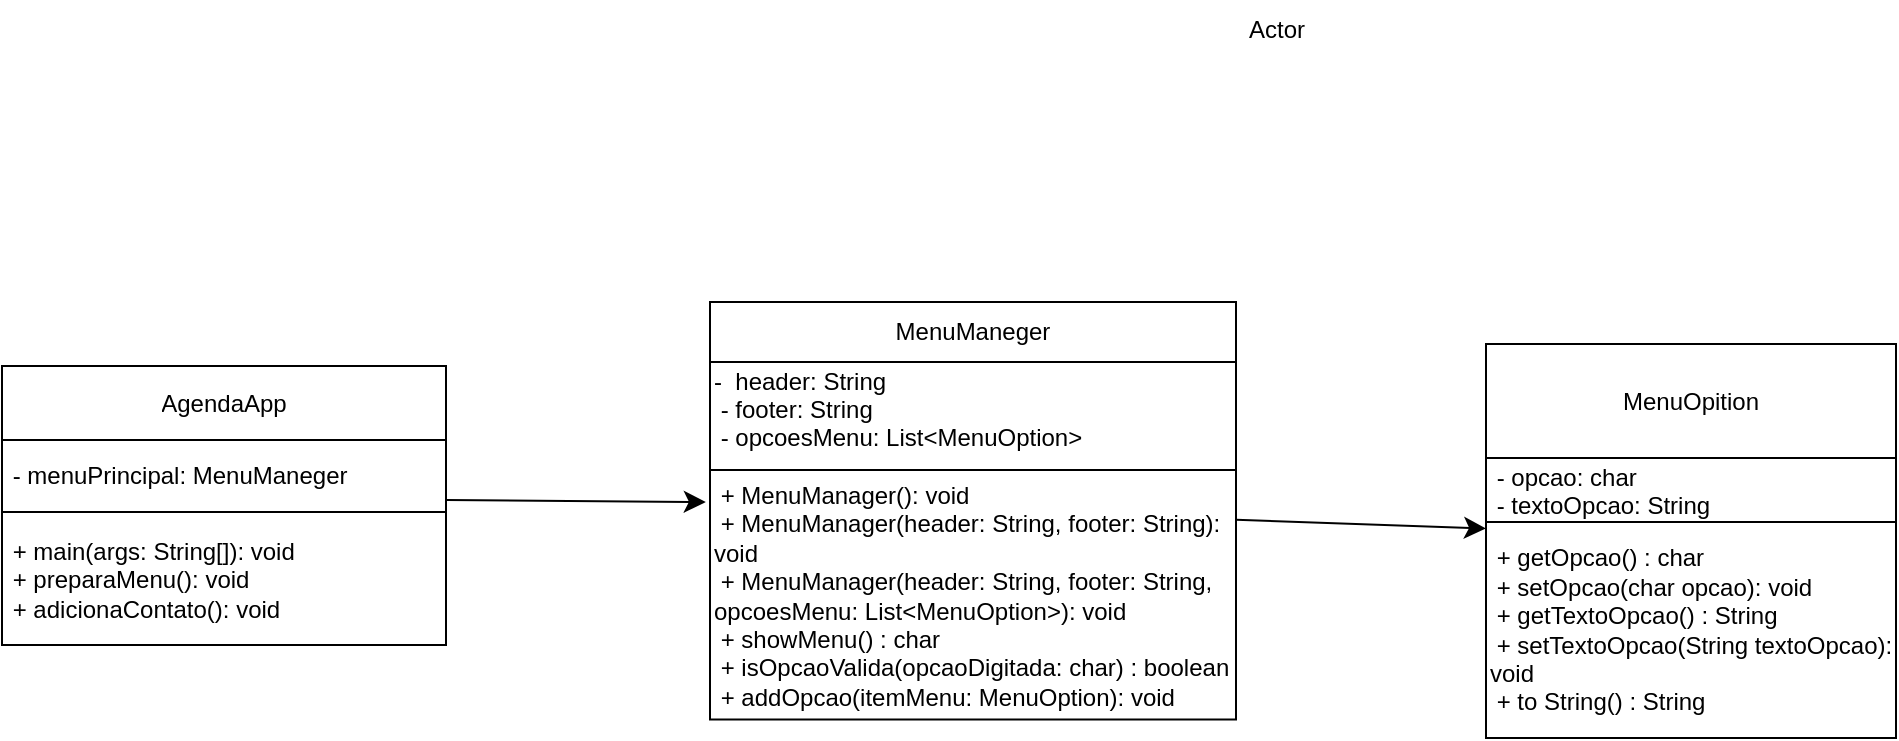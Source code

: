 <mxfile version="24.7.13">
  <diagram name="Página-1" id="hXu8i39B8xi2bHfzjZRC">
    <mxGraphModel dx="1396" dy="1229" grid="0" gridSize="10" guides="1" tooltips="1" connect="1" arrows="1" fold="1" page="0" pageScale="1" pageWidth="827" pageHeight="1169" math="0" shadow="0">
      <root>
        <mxCell id="0" />
        <mxCell id="1" parent="0" />
        <mxCell id="sTZV90ieUZX_DQnjYFJr-1" value="" style="shape=table;startSize=0;container=1;collapsible=0;childLayout=tableLayout;" parent="1" vertex="1">
          <mxGeometry x="-27" y="-17" width="263" height="208.75" as="geometry" />
        </mxCell>
        <mxCell id="sTZV90ieUZX_DQnjYFJr-2" value="" style="shape=tableRow;horizontal=0;startSize=0;swimlaneHead=0;swimlaneBody=0;strokeColor=inherit;top=0;left=0;bottom=0;right=0;collapsible=0;dropTarget=0;fillColor=none;points=[[0,0.5],[1,0.5]];portConstraint=eastwest;" parent="sTZV90ieUZX_DQnjYFJr-1" vertex="1">
          <mxGeometry width="263" height="30" as="geometry" />
        </mxCell>
        <mxCell id="sTZV90ieUZX_DQnjYFJr-3" value="MenuManeger" style="shape=partialRectangle;html=1;whiteSpace=wrap;connectable=0;strokeColor=inherit;overflow=hidden;fillColor=none;top=0;left=0;bottom=0;right=0;pointerEvents=1;" parent="sTZV90ieUZX_DQnjYFJr-2" vertex="1">
          <mxGeometry width="263" height="30" as="geometry">
            <mxRectangle width="263" height="30" as="alternateBounds" />
          </mxGeometry>
        </mxCell>
        <mxCell id="sTZV90ieUZX_DQnjYFJr-4" value="" style="shape=tableRow;horizontal=0;startSize=0;swimlaneHead=0;swimlaneBody=0;strokeColor=inherit;top=0;left=0;bottom=0;right=0;collapsible=0;dropTarget=0;fillColor=none;points=[[0,0.5],[1,0.5]];portConstraint=eastwest;" parent="sTZV90ieUZX_DQnjYFJr-1" vertex="1">
          <mxGeometry y="30" width="263" height="54" as="geometry" />
        </mxCell>
        <mxCell id="sTZV90ieUZX_DQnjYFJr-5" value="-&amp;nbsp; header: String&lt;div&gt;&amp;nbsp;- footer: String&lt;/div&gt;&lt;div&gt;&amp;nbsp;- opcoesMenu: List&amp;lt;MenuOption&amp;gt;&lt;br&gt;&lt;div&gt;&lt;br&gt;&lt;/div&gt;&lt;/div&gt;" style="shape=partialRectangle;html=1;whiteSpace=wrap;connectable=0;strokeColor=inherit;overflow=hidden;fillColor=none;top=0;left=0;bottom=0;right=0;pointerEvents=1;align=left;" parent="sTZV90ieUZX_DQnjYFJr-4" vertex="1">
          <mxGeometry width="263" height="54" as="geometry">
            <mxRectangle width="263" height="54" as="alternateBounds" />
          </mxGeometry>
        </mxCell>
        <mxCell id="SLosyMAJMCuQMAOhSxlP-2" style="edgeStyle=none;curved=1;rounded=0;orthogonalLoop=1;jettySize=auto;html=1;exitX=1;exitY=0.5;exitDx=0;exitDy=0;fontSize=12;startSize=8;endSize=8;" edge="1" parent="sTZV90ieUZX_DQnjYFJr-1" source="sTZV90ieUZX_DQnjYFJr-6" target="sTZV90ieUZX_DQnjYFJr-6">
          <mxGeometry relative="1" as="geometry" />
        </mxCell>
        <mxCell id="sTZV90ieUZX_DQnjYFJr-6" value="" style="shape=tableRow;horizontal=0;startSize=0;swimlaneHead=0;swimlaneBody=0;strokeColor=inherit;top=0;left=0;bottom=0;right=0;collapsible=0;dropTarget=0;fillColor=none;points=[[0,0.5],[1,0.5]];portConstraint=eastwest;" parent="sTZV90ieUZX_DQnjYFJr-1" vertex="1">
          <mxGeometry y="84" width="263" height="125" as="geometry" />
        </mxCell>
        <mxCell id="sTZV90ieUZX_DQnjYFJr-7" value="&lt;span style=&quot;&quot;&gt;&amp;nbsp;+ MenuManager(): void&lt;/span&gt;&lt;div&gt;&lt;div&gt;&lt;span style=&quot;&quot;&gt;&amp;nbsp;+ MenuManager(header: String,&amp;nbsp;&lt;/span&gt;&lt;span style=&quot;&quot;&gt;footer: String): void&lt;/span&gt;&lt;div&gt;&lt;span style=&quot;&quot;&gt;&amp;nbsp;+ MenuManager(header: String,&amp;nbsp;&lt;/span&gt;&lt;span style=&quot;&quot;&gt;footer: String,&amp;nbsp; opcoesMenu:&amp;nbsp;&lt;/span&gt;&lt;span style=&quot;&quot;&gt;List&amp;lt;MenuOption&amp;gt;): void&lt;/span&gt;&lt;br style=&quot;padding: 0px; margin: 0px;&quot;&gt;&lt;span style=&quot;&quot;&gt;&amp;nbsp;+ showMenu() : char&amp;nbsp;&lt;/span&gt;&lt;br style=&quot;padding: 0px; margin: 0px;&quot;&gt;&lt;span style=&quot;&quot;&gt;&amp;nbsp;+ isOpcaoValida(opcaoDigitada:&amp;nbsp;&lt;/span&gt;&lt;span style=&quot;&quot;&gt;char) : boolean&lt;/span&gt;&lt;/div&gt;&lt;div&gt;&lt;span style=&quot;&quot;&gt;&amp;nbsp;+ addOpcao(itemMenu: MenuOption): void&lt;/span&gt;&lt;/div&gt;&lt;/div&gt;&lt;/div&gt;" style="shape=partialRectangle;html=1;whiteSpace=wrap;connectable=0;strokeColor=inherit;overflow=hidden;fillColor=none;top=0;left=0;bottom=0;right=0;pointerEvents=1;align=left;" parent="sTZV90ieUZX_DQnjYFJr-6" vertex="1">
          <mxGeometry width="263" height="125" as="geometry">
            <mxRectangle width="263" height="125" as="alternateBounds" />
          </mxGeometry>
        </mxCell>
        <mxCell id="sTZV90ieUZX_DQnjYFJr-10" value="Actor" style="shape=umlActor;verticalLabelPosition=bottom;verticalAlign=top;html=1;outlineConnect=0;" parent="1" vertex="1">
          <mxGeometry x="256" y="-167" as="geometry" />
        </mxCell>
        <mxCell id="SLosyMAJMCuQMAOhSxlP-3" value="" style="shape=table;startSize=0;container=1;collapsible=0;childLayout=tableLayout;" vertex="1" parent="1">
          <mxGeometry x="361" y="4" width="205" height="197" as="geometry" />
        </mxCell>
        <mxCell id="SLosyMAJMCuQMAOhSxlP-4" value="" style="shape=tableRow;horizontal=0;startSize=0;swimlaneHead=0;swimlaneBody=0;strokeColor=inherit;top=0;left=0;bottom=0;right=0;collapsible=0;dropTarget=0;fillColor=none;points=[[0,0.5],[1,0.5]];portConstraint=eastwest;" vertex="1" parent="SLosyMAJMCuQMAOhSxlP-3">
          <mxGeometry width="205" height="57" as="geometry" />
        </mxCell>
        <mxCell id="SLosyMAJMCuQMAOhSxlP-5" value="MenuOpition" style="shape=partialRectangle;html=1;whiteSpace=wrap;connectable=0;strokeColor=inherit;overflow=hidden;fillColor=none;top=0;left=0;bottom=0;right=0;pointerEvents=1;" vertex="1" parent="SLosyMAJMCuQMAOhSxlP-4">
          <mxGeometry width="205" height="57" as="geometry">
            <mxRectangle width="205" height="57" as="alternateBounds" />
          </mxGeometry>
        </mxCell>
        <mxCell id="SLosyMAJMCuQMAOhSxlP-6" value="" style="shape=tableRow;horizontal=0;startSize=0;swimlaneHead=0;swimlaneBody=0;strokeColor=inherit;top=0;left=0;bottom=0;right=0;collapsible=0;dropTarget=0;fillColor=none;points=[[0,0.5],[1,0.5]];portConstraint=eastwest;" vertex="1" parent="SLosyMAJMCuQMAOhSxlP-3">
          <mxGeometry y="57" width="205" height="32" as="geometry" />
        </mxCell>
        <mxCell id="SLosyMAJMCuQMAOhSxlP-7" value="&amp;nbsp;- opcao: char&lt;div&gt;&amp;nbsp;- textoOpcao: String&lt;/div&gt;" style="shape=partialRectangle;html=1;whiteSpace=wrap;connectable=0;strokeColor=inherit;overflow=hidden;fillColor=none;top=0;left=0;bottom=0;right=0;pointerEvents=1;align=left;" vertex="1" parent="SLosyMAJMCuQMAOhSxlP-6">
          <mxGeometry width="205" height="32" as="geometry">
            <mxRectangle width="205" height="32" as="alternateBounds" />
          </mxGeometry>
        </mxCell>
        <mxCell id="SLosyMAJMCuQMAOhSxlP-8" value="" style="shape=tableRow;horizontal=0;startSize=0;swimlaneHead=0;swimlaneBody=0;strokeColor=inherit;top=0;left=0;bottom=0;right=0;collapsible=0;dropTarget=0;fillColor=none;points=[[0,0.5],[1,0.5]];portConstraint=eastwest;" vertex="1" parent="SLosyMAJMCuQMAOhSxlP-3">
          <mxGeometry y="89" width="205" height="108" as="geometry" />
        </mxCell>
        <mxCell id="SLosyMAJMCuQMAOhSxlP-9" value="&amp;nbsp;+ getOpcao() : char&lt;div&gt;&amp;nbsp;+ setOpcao(char opcao): void&lt;br&gt;&lt;div&gt;&amp;nbsp;+ getTextoOpcao() : String&lt;/div&gt;&lt;div&gt;&amp;nbsp;+ setTextoOpcao(String textoOpcao): void&lt;/div&gt;&lt;div&gt;&amp;nbsp;+ to String() : String&lt;/div&gt;&lt;/div&gt;" style="shape=partialRectangle;html=1;whiteSpace=wrap;connectable=0;strokeColor=inherit;overflow=hidden;fillColor=none;top=0;left=0;bottom=0;right=0;pointerEvents=1;align=left;" vertex="1" parent="SLosyMAJMCuQMAOhSxlP-8">
          <mxGeometry width="205" height="108" as="geometry">
            <mxRectangle width="205" height="108" as="alternateBounds" />
          </mxGeometry>
        </mxCell>
        <mxCell id="SLosyMAJMCuQMAOhSxlP-10" style="edgeStyle=none;curved=1;rounded=0;orthogonalLoop=1;jettySize=auto;html=1;fontSize=12;startSize=8;endSize=8;entryX=0;entryY=0.03;entryDx=0;entryDy=0;entryPerimeter=0;" edge="1" parent="1" source="sTZV90ieUZX_DQnjYFJr-1" target="SLosyMAJMCuQMAOhSxlP-8">
          <mxGeometry relative="1" as="geometry">
            <mxPoint x="361" y="85" as="targetPoint" />
          </mxGeometry>
        </mxCell>
        <mxCell id="SLosyMAJMCuQMAOhSxlP-13" value="" style="shape=table;startSize=0;container=1;collapsible=0;childLayout=tableLayout;" vertex="1" parent="1">
          <mxGeometry x="-381" y="15" width="222" height="139.5" as="geometry" />
        </mxCell>
        <mxCell id="SLosyMAJMCuQMAOhSxlP-14" value="" style="shape=tableRow;horizontal=0;startSize=0;swimlaneHead=0;swimlaneBody=0;strokeColor=inherit;top=0;left=0;bottom=0;right=0;collapsible=0;dropTarget=0;fillColor=none;points=[[0,0.5],[1,0.5]];portConstraint=eastwest;" vertex="1" parent="SLosyMAJMCuQMAOhSxlP-13">
          <mxGeometry width="222" height="37" as="geometry" />
        </mxCell>
        <mxCell id="SLosyMAJMCuQMAOhSxlP-15" value="AgendaApp" style="shape=partialRectangle;html=1;whiteSpace=wrap;connectable=0;strokeColor=inherit;overflow=hidden;fillColor=none;top=0;left=0;bottom=0;right=0;pointerEvents=1;" vertex="1" parent="SLosyMAJMCuQMAOhSxlP-14">
          <mxGeometry width="222" height="37" as="geometry">
            <mxRectangle width="222" height="37" as="alternateBounds" />
          </mxGeometry>
        </mxCell>
        <mxCell id="SLosyMAJMCuQMAOhSxlP-16" value="" style="shape=tableRow;horizontal=0;startSize=0;swimlaneHead=0;swimlaneBody=0;strokeColor=inherit;top=0;left=0;bottom=0;right=0;collapsible=0;dropTarget=0;fillColor=none;points=[[0,0.5],[1,0.5]];portConstraint=eastwest;" vertex="1" parent="SLosyMAJMCuQMAOhSxlP-13">
          <mxGeometry y="37" width="222" height="36" as="geometry" />
        </mxCell>
        <mxCell id="SLosyMAJMCuQMAOhSxlP-17" value="&amp;nbsp;- menuPrincipal: MenuManeger" style="shape=partialRectangle;html=1;whiteSpace=wrap;connectable=0;strokeColor=inherit;overflow=hidden;fillColor=none;top=0;left=0;bottom=0;right=0;pointerEvents=1;align=left;" vertex="1" parent="SLosyMAJMCuQMAOhSxlP-16">
          <mxGeometry width="222" height="36" as="geometry">
            <mxRectangle width="222" height="36" as="alternateBounds" />
          </mxGeometry>
        </mxCell>
        <mxCell id="SLosyMAJMCuQMAOhSxlP-18" value="" style="shape=tableRow;horizontal=0;startSize=0;swimlaneHead=0;swimlaneBody=0;strokeColor=inherit;top=0;left=0;bottom=0;right=0;collapsible=0;dropTarget=0;fillColor=none;points=[[0,0.5],[1,0.5]];portConstraint=eastwest;" vertex="1" parent="SLosyMAJMCuQMAOhSxlP-13">
          <mxGeometry y="73" width="222" height="67" as="geometry" />
        </mxCell>
        <mxCell id="SLosyMAJMCuQMAOhSxlP-19" value="&amp;nbsp;+ main(args: String[]): void&lt;div&gt;&amp;nbsp;+ preparaMenu(): void&lt;/div&gt;&lt;div&gt;&amp;nbsp;+ adicionaContato(): void&lt;/div&gt;" style="shape=partialRectangle;html=1;whiteSpace=wrap;connectable=0;strokeColor=inherit;overflow=hidden;fillColor=none;top=0;left=0;bottom=0;right=0;pointerEvents=1;align=left;" vertex="1" parent="SLosyMAJMCuQMAOhSxlP-18">
          <mxGeometry width="222" height="67" as="geometry">
            <mxRectangle width="222" height="67" as="alternateBounds" />
          </mxGeometry>
        </mxCell>
        <mxCell id="SLosyMAJMCuQMAOhSxlP-20" style="edgeStyle=none;curved=1;rounded=0;orthogonalLoop=1;jettySize=auto;html=1;fontSize=12;startSize=8;endSize=8;entryX=-0.008;entryY=0.128;entryDx=0;entryDy=0;entryPerimeter=0;exitX=1;exitY=0.833;exitDx=0;exitDy=0;exitPerimeter=0;" edge="1" parent="1" source="SLosyMAJMCuQMAOhSxlP-16" target="sTZV90ieUZX_DQnjYFJr-6">
          <mxGeometry relative="1" as="geometry">
            <mxPoint x="-161" y="78" as="sourcePoint" />
            <mxPoint x="-30" y="78" as="targetPoint" />
          </mxGeometry>
        </mxCell>
      </root>
    </mxGraphModel>
  </diagram>
</mxfile>

